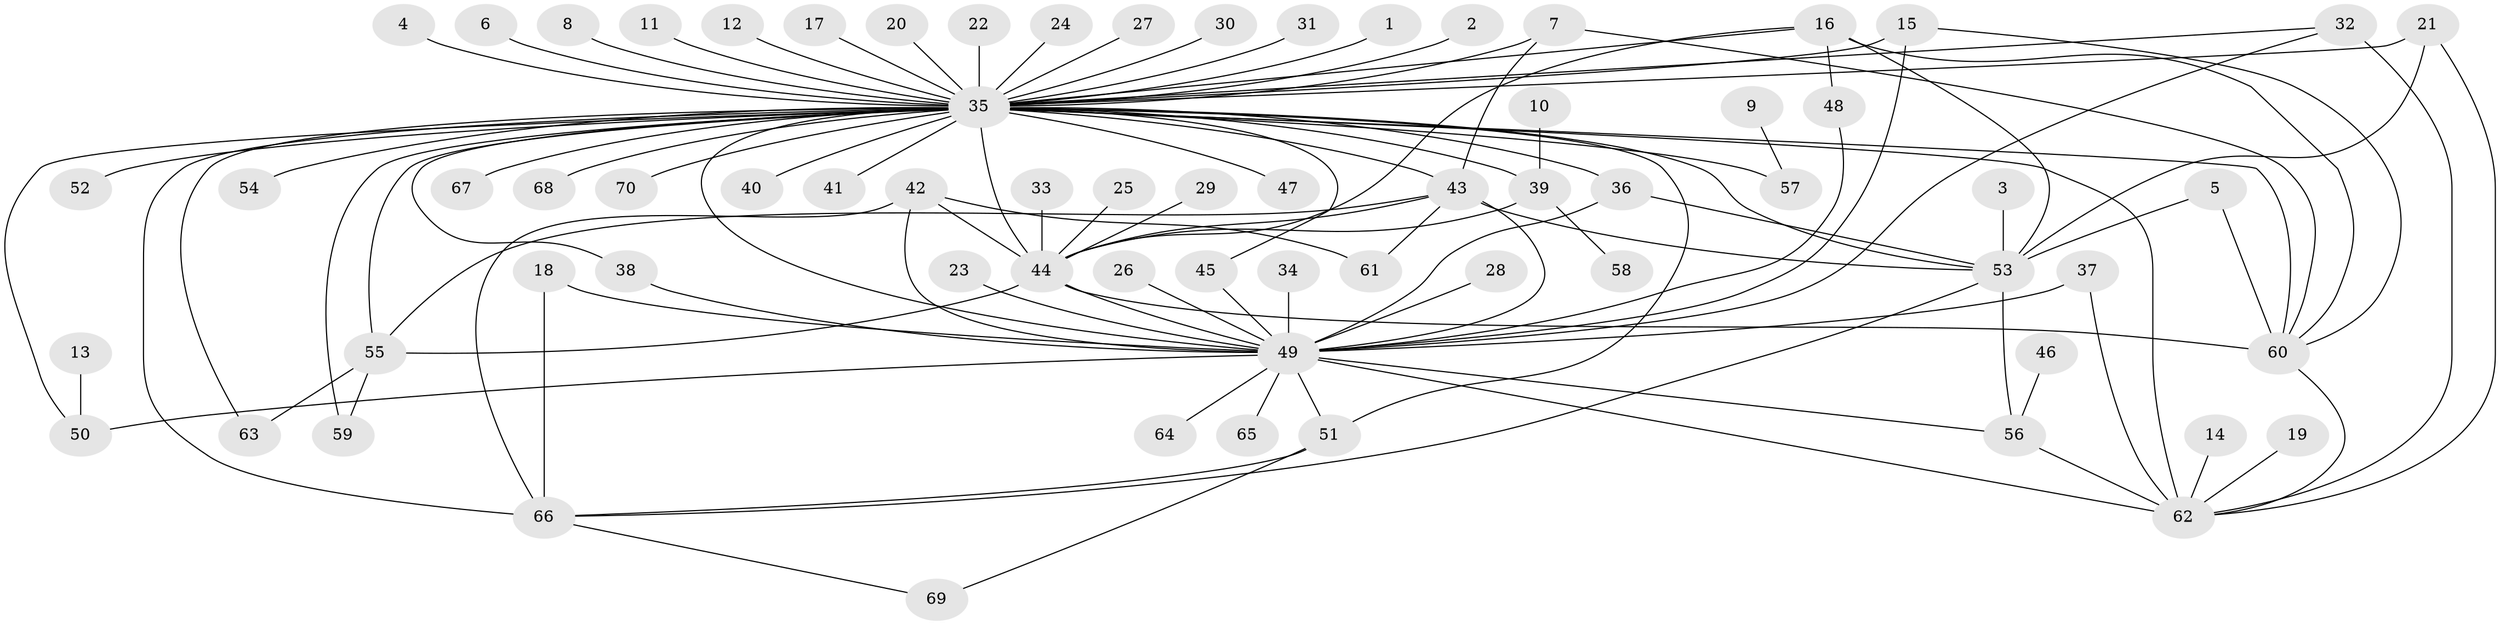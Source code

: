 // original degree distribution, {58: 0.007194244604316547, 7: 0.014388489208633094, 5: 0.03597122302158273, 6: 0.06474820143884892, 1: 0.43884892086330934, 11: 0.014388489208633094, 4: 0.04316546762589928, 2: 0.23741007194244604, 3: 0.1366906474820144, 17: 0.007194244604316547}
// Generated by graph-tools (version 1.1) at 2025/49/03/09/25 03:49:58]
// undirected, 70 vertices, 110 edges
graph export_dot {
graph [start="1"]
  node [color=gray90,style=filled];
  1;
  2;
  3;
  4;
  5;
  6;
  7;
  8;
  9;
  10;
  11;
  12;
  13;
  14;
  15;
  16;
  17;
  18;
  19;
  20;
  21;
  22;
  23;
  24;
  25;
  26;
  27;
  28;
  29;
  30;
  31;
  32;
  33;
  34;
  35;
  36;
  37;
  38;
  39;
  40;
  41;
  42;
  43;
  44;
  45;
  46;
  47;
  48;
  49;
  50;
  51;
  52;
  53;
  54;
  55;
  56;
  57;
  58;
  59;
  60;
  61;
  62;
  63;
  64;
  65;
  66;
  67;
  68;
  69;
  70;
  1 -- 35 [weight=1.0];
  2 -- 35 [weight=1.0];
  3 -- 53 [weight=1.0];
  4 -- 35 [weight=1.0];
  5 -- 53 [weight=1.0];
  5 -- 60 [weight=1.0];
  6 -- 35 [weight=1.0];
  7 -- 35 [weight=1.0];
  7 -- 43 [weight=1.0];
  7 -- 60 [weight=1.0];
  8 -- 35 [weight=1.0];
  9 -- 57 [weight=1.0];
  10 -- 39 [weight=1.0];
  11 -- 35 [weight=1.0];
  12 -- 35 [weight=1.0];
  13 -- 50 [weight=1.0];
  14 -- 62 [weight=1.0];
  15 -- 35 [weight=1.0];
  15 -- 49 [weight=1.0];
  15 -- 60 [weight=1.0];
  16 -- 35 [weight=1.0];
  16 -- 44 [weight=1.0];
  16 -- 48 [weight=1.0];
  16 -- 53 [weight=1.0];
  16 -- 60 [weight=1.0];
  17 -- 35 [weight=1.0];
  18 -- 49 [weight=1.0];
  18 -- 66 [weight=1.0];
  19 -- 62 [weight=1.0];
  20 -- 35 [weight=1.0];
  21 -- 35 [weight=1.0];
  21 -- 53 [weight=1.0];
  21 -- 62 [weight=1.0];
  22 -- 35 [weight=1.0];
  23 -- 49 [weight=1.0];
  24 -- 35 [weight=1.0];
  25 -- 44 [weight=1.0];
  26 -- 49 [weight=1.0];
  27 -- 35 [weight=1.0];
  28 -- 49 [weight=1.0];
  29 -- 44 [weight=1.0];
  30 -- 35 [weight=1.0];
  31 -- 35 [weight=1.0];
  32 -- 35 [weight=1.0];
  32 -- 49 [weight=1.0];
  32 -- 62 [weight=1.0];
  33 -- 44 [weight=1.0];
  34 -- 49 [weight=1.0];
  35 -- 36 [weight=1.0];
  35 -- 38 [weight=1.0];
  35 -- 39 [weight=1.0];
  35 -- 40 [weight=1.0];
  35 -- 41 [weight=1.0];
  35 -- 43 [weight=1.0];
  35 -- 44 [weight=1.0];
  35 -- 45 [weight=1.0];
  35 -- 47 [weight=1.0];
  35 -- 49 [weight=2.0];
  35 -- 50 [weight=1.0];
  35 -- 51 [weight=1.0];
  35 -- 52 [weight=1.0];
  35 -- 53 [weight=1.0];
  35 -- 54 [weight=1.0];
  35 -- 55 [weight=2.0];
  35 -- 57 [weight=3.0];
  35 -- 59 [weight=1.0];
  35 -- 60 [weight=2.0];
  35 -- 62 [weight=1.0];
  35 -- 63 [weight=1.0];
  35 -- 66 [weight=2.0];
  35 -- 67 [weight=1.0];
  35 -- 68 [weight=1.0];
  35 -- 70 [weight=1.0];
  36 -- 49 [weight=1.0];
  36 -- 53 [weight=1.0];
  37 -- 49 [weight=1.0];
  37 -- 62 [weight=1.0];
  38 -- 49 [weight=1.0];
  39 -- 44 [weight=1.0];
  39 -- 58 [weight=1.0];
  42 -- 44 [weight=1.0];
  42 -- 49 [weight=1.0];
  42 -- 61 [weight=1.0];
  42 -- 66 [weight=1.0];
  43 -- 44 [weight=1.0];
  43 -- 49 [weight=2.0];
  43 -- 53 [weight=1.0];
  43 -- 55 [weight=1.0];
  43 -- 61 [weight=1.0];
  44 -- 49 [weight=1.0];
  44 -- 55 [weight=1.0];
  44 -- 60 [weight=2.0];
  45 -- 49 [weight=1.0];
  46 -- 56 [weight=1.0];
  48 -- 49 [weight=1.0];
  49 -- 50 [weight=1.0];
  49 -- 51 [weight=1.0];
  49 -- 56 [weight=1.0];
  49 -- 62 [weight=2.0];
  49 -- 64 [weight=1.0];
  49 -- 65 [weight=1.0];
  51 -- 66 [weight=1.0];
  51 -- 69 [weight=1.0];
  53 -- 56 [weight=1.0];
  53 -- 66 [weight=1.0];
  55 -- 59 [weight=1.0];
  55 -- 63 [weight=1.0];
  56 -- 62 [weight=1.0];
  60 -- 62 [weight=1.0];
  66 -- 69 [weight=1.0];
}
